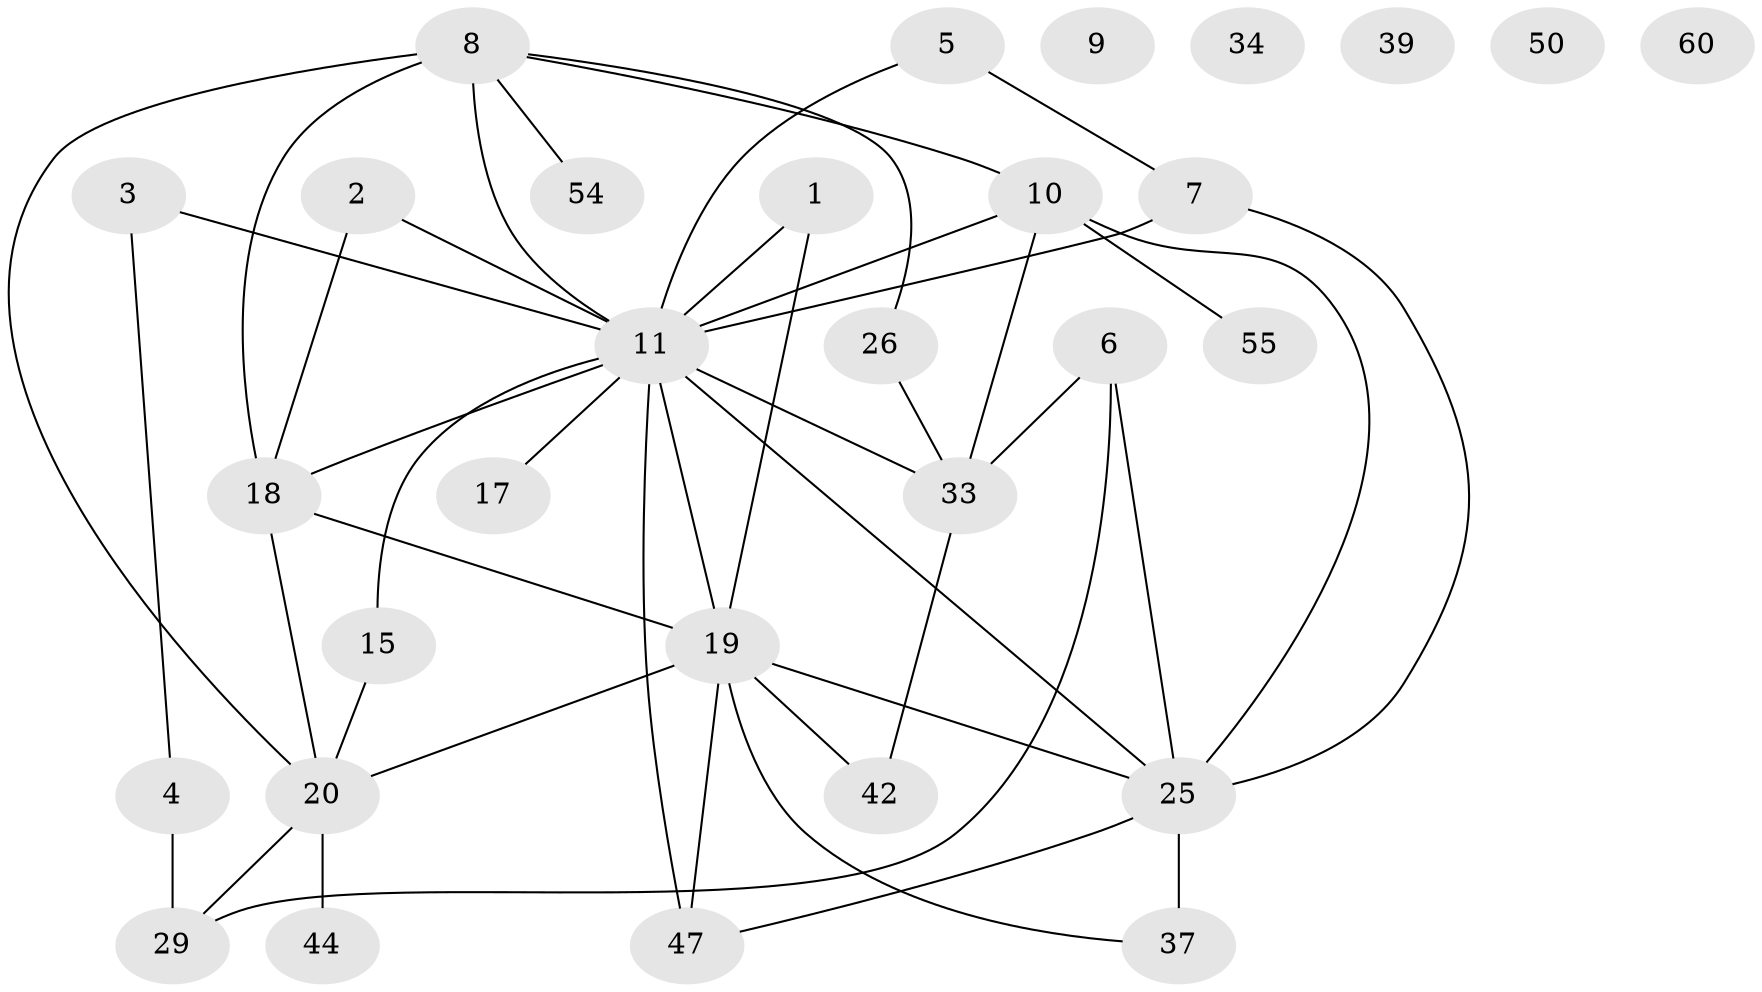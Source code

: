 // original degree distribution, {2: 0.32786885245901637, 3: 0.14754098360655737, 4: 0.08196721311475409, 0: 0.06557377049180328, 6: 0.06557377049180328, 1: 0.16393442622950818, 5: 0.14754098360655737}
// Generated by graph-tools (version 1.1) at 2025/13/03/09/25 04:13:13]
// undirected, 30 vertices, 45 edges
graph export_dot {
graph [start="1"]
  node [color=gray90,style=filled];
  1;
  2;
  3;
  4 [super="+38+23"];
  5 [super="+31"];
  6 [super="+27"];
  7 [super="+41+12"];
  8 [super="+49+45+13"];
  9;
  10 [super="+56"];
  11 [super="+28+16+36+14+48"];
  15 [super="+58"];
  17;
  18 [super="+24"];
  19 [super="+21"];
  20 [super="+22+40"];
  25 [super="+30"];
  26;
  29 [super="+35"];
  33;
  34;
  37;
  39 [super="+53"];
  42;
  44;
  47 [super="+52"];
  50;
  54;
  55;
  60;
  1 -- 19;
  1 -- 11;
  2 -- 18;
  2 -- 11;
  3 -- 11;
  3 -- 4;
  4 -- 29 [weight=2];
  5 -- 11;
  5 -- 7;
  6 -- 33;
  6 -- 25;
  6 -- 29;
  7 -- 25;
  7 -- 11;
  8 -- 26;
  8 -- 54;
  8 -- 18;
  8 -- 11 [weight=2];
  8 -- 20;
  8 -- 10;
  10 -- 33;
  10 -- 55;
  10 -- 11;
  10 -- 25;
  11 -- 18;
  11 -- 33 [weight=2];
  11 -- 17;
  11 -- 47;
  11 -- 19 [weight=3];
  11 -- 15;
  11 -- 25;
  15 -- 20;
  18 -- 20;
  18 -- 19;
  19 -- 37;
  19 -- 42;
  19 -- 47;
  19 -- 20;
  19 -- 25;
  20 -- 44;
  20 -- 29;
  25 -- 37 [weight=2];
  25 -- 47;
  26 -- 33;
  33 -- 42;
}
